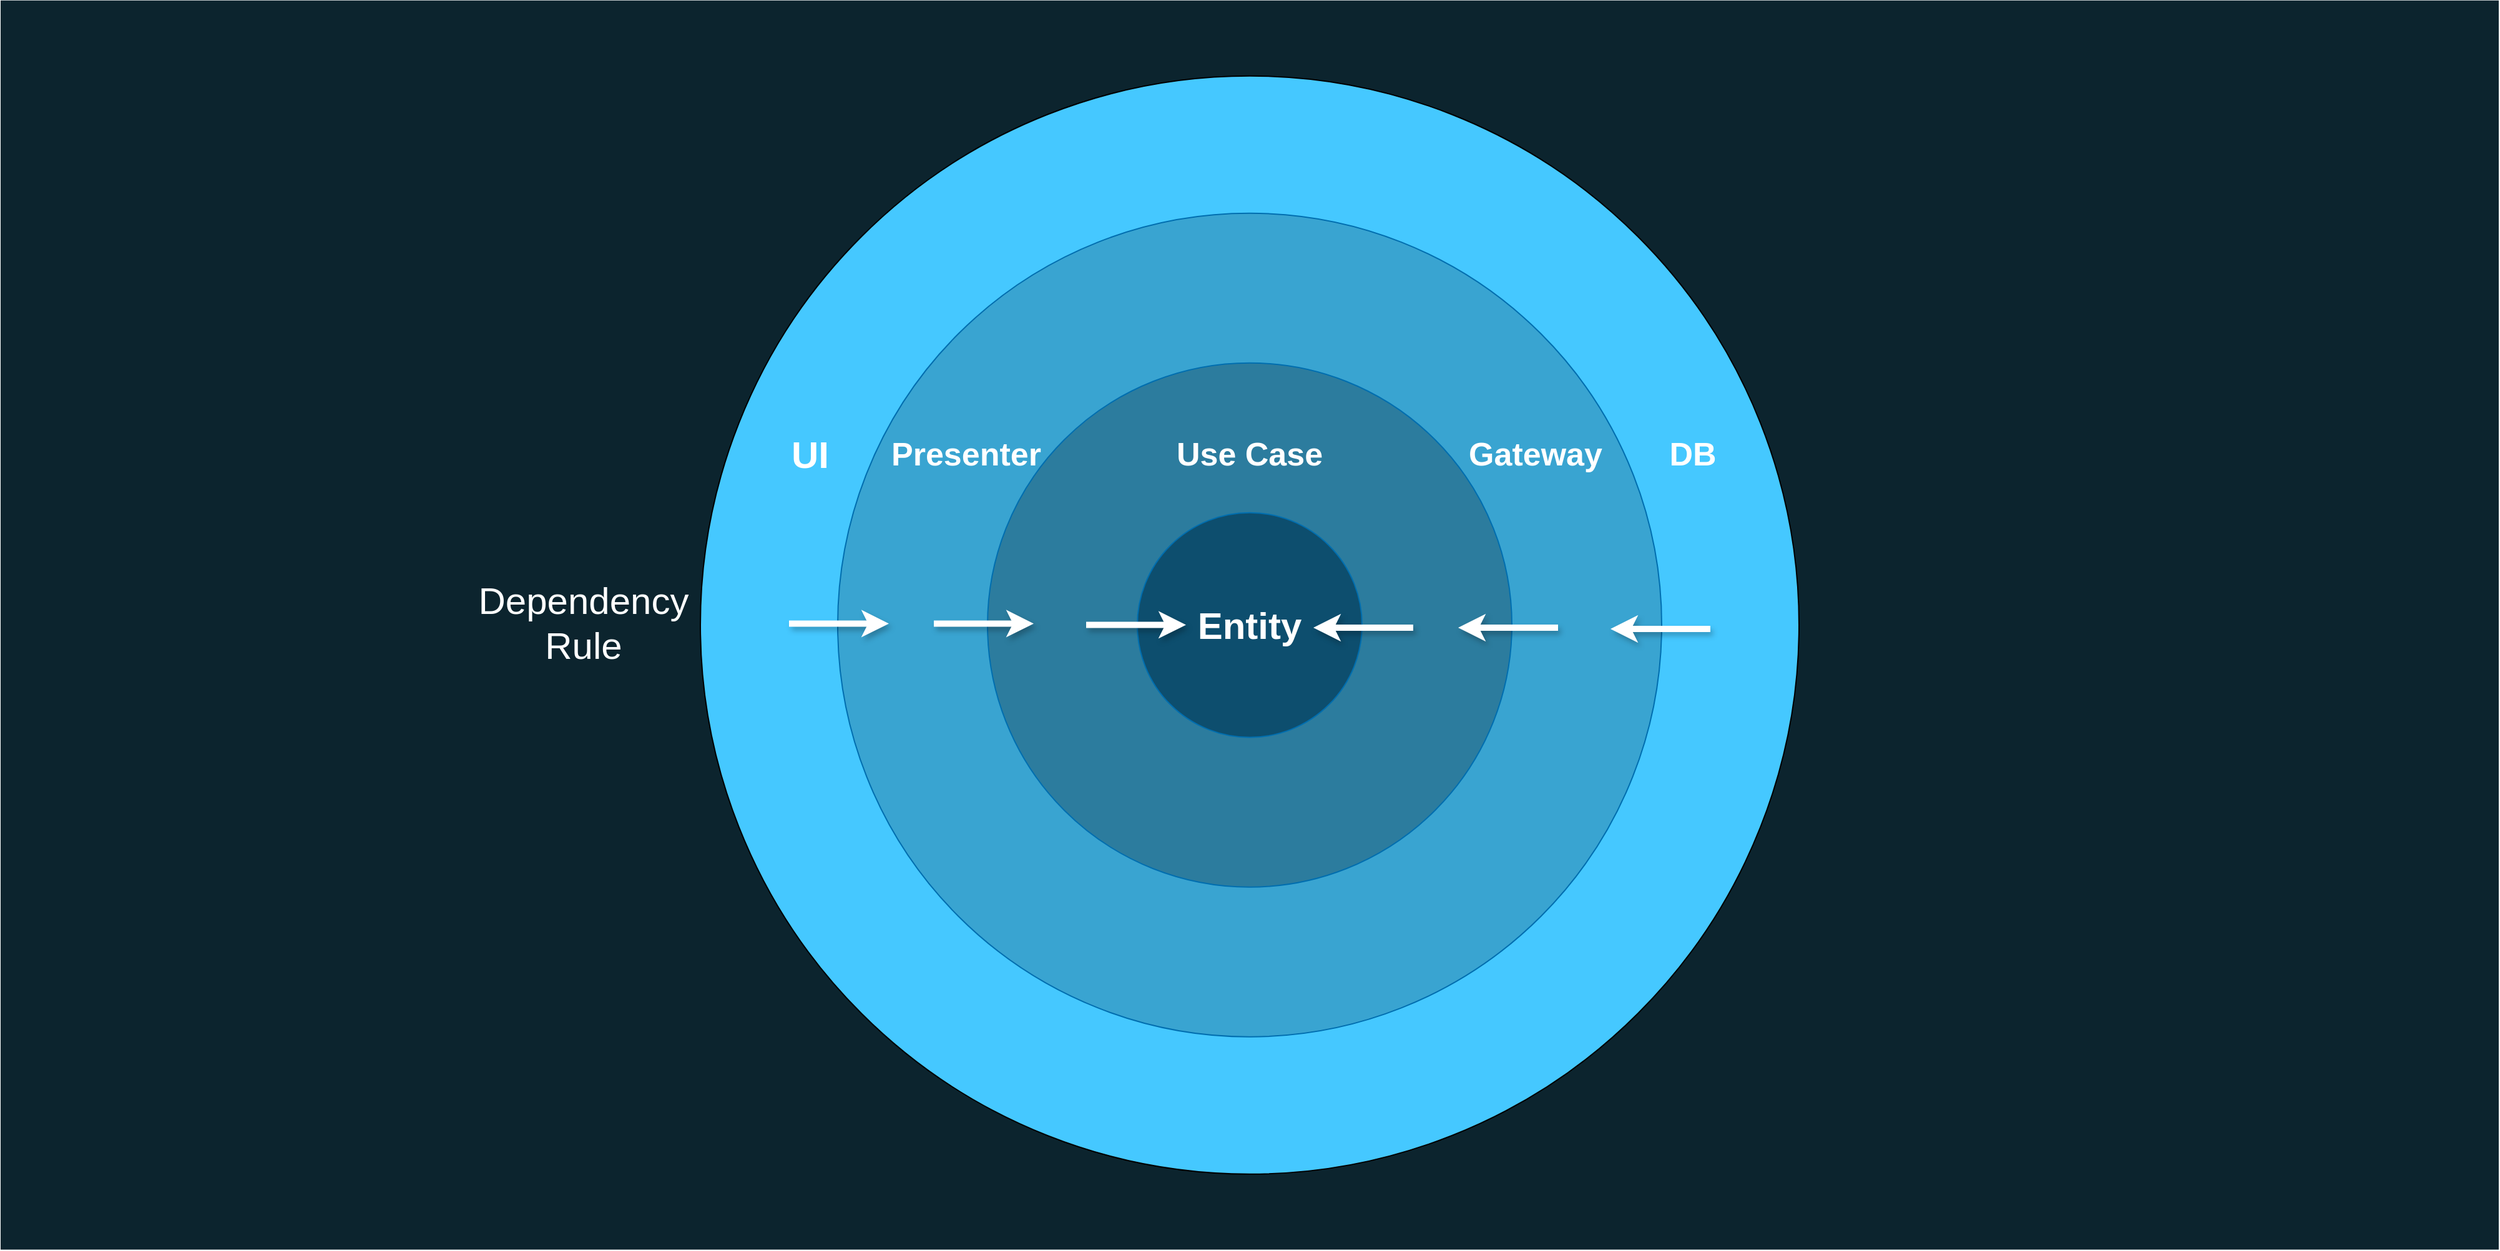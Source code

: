 <mxfile version="13.0.3" type="device"><diagram name="Page-1" id="b5b7bab2-c9e2-2cf4-8b2a-24fd1a2a6d21"><mxGraphModel dx="4504" dy="2265" grid="1" gridSize="10" guides="1" tooltips="1" connect="1" arrows="1" fold="1" page="1" pageScale="1" pageWidth="827" pageHeight="1169" background="#ffffff" math="0" shadow="0"><root><mxCell id="0"/><mxCell id="1" parent="0"/><mxCell id="crDRbli0xWPwZ9U8P9Jx-28" value="" style="rounded=0;whiteSpace=wrap;html=1;fillColor=#0C242E;fontSize=30;fontColor=#FFFFFF;strokeColor=#0C242E;" parent="1" vertex="1"><mxGeometry x="-2440" y="-503.12" width="2000" height="1000" as="geometry"/></mxCell><mxCell id="crDRbli0xWPwZ9U8P9Jx-9" value="" style="ellipse;whiteSpace=wrap;html=1;aspect=fixed;fillColor=#45C8FF;fontSize=30;labelPosition=center;verticalLabelPosition=top;align=center;verticalAlign=bottom;" parent="1" vertex="1"><mxGeometry x="-1880" y="-443.12" width="880" height="880" as="geometry"/></mxCell><mxCell id="crDRbli0xWPwZ9U8P9Jx-5" value="" style="ellipse;whiteSpace=wrap;html=1;aspect=fixed;fillColor=#39A4D1;fontSize=30;labelPosition=center;verticalLabelPosition=top;align=center;verticalAlign=bottom;fontStyle=0;strokeColor=#006EAF;fontColor=#ffffff;" parent="1" vertex="1"><mxGeometry x="-1770" y="-333.12" width="660" height="660" as="geometry"/></mxCell><mxCell id="crDRbli0xWPwZ9U8P9Jx-3" value="" style="ellipse;whiteSpace=wrap;html=1;aspect=fixed;fillColor=#2C7C9E;fontSize=30;labelPosition=center;verticalLabelPosition=top;align=center;verticalAlign=bottom;strokeColor=#006EAF;fontColor=#ffffff;" parent="1" vertex="1"><mxGeometry x="-1650" y="-213.12" width="420" height="420" as="geometry"/></mxCell><mxCell id="crDRbli0xWPwZ9U8P9Jx-2" value="Entity" style="ellipse;whiteSpace=wrap;html=1;aspect=fixed;fillColor=#0D4E6E;fontSize=30;fontStyle=1;strokeColor=#006EAF;fontColor=#ffffff;" parent="1" vertex="1"><mxGeometry x="-1530" y="-93.12" width="180" height="180" as="geometry"/></mxCell><mxCell id="crDRbli0xWPwZ9U8P9Jx-4" value="Use Case" style="text;html=1;strokeColor=none;fillColor=none;align=center;verticalAlign=middle;whiteSpace=wrap;rounded=0;fontSize=26;fontStyle=1;fontColor=#FFFFFF;" parent="1" vertex="1"><mxGeometry x="-1525" y="-175.12" width="170" height="70" as="geometry"/></mxCell><mxCell id="crDRbli0xWPwZ9U8P9Jx-6" value="Presenter" style="text;html=1;strokeColor=none;fillColor=none;align=center;verticalAlign=middle;whiteSpace=wrap;rounded=0;fontSize=26;fontStyle=1;fontColor=#FFFFFF;" parent="1" vertex="1"><mxGeometry x="-1752" y="-180.12" width="170" height="80" as="geometry"/></mxCell><mxCell id="crDRbli0xWPwZ9U8P9Jx-7" value="Gateway" style="text;html=1;strokeColor=none;fillColor=none;align=center;verticalAlign=middle;whiteSpace=wrap;rounded=0;fontSize=26;fontStyle=1;fontColor=#FFFFFF;" parent="1" vertex="1"><mxGeometry x="-1270" y="-180.12" width="118" height="80" as="geometry"/></mxCell><mxCell id="crDRbli0xWPwZ9U8P9Jx-10" value="DB" style="text;html=1;strokeColor=none;fillColor=none;align=center;verticalAlign=middle;whiteSpace=wrap;rounded=0;fontSize=26;fontStyle=1;fontColor=#FFFFFF;" parent="1" vertex="1"><mxGeometry x="-1140" y="-165.12" width="110" height="50" as="geometry"/></mxCell><mxCell id="crDRbli0xWPwZ9U8P9Jx-11" value="UI" style="text;html=1;strokeColor=none;fillColor=none;align=center;verticalAlign=middle;whiteSpace=wrap;rounded=0;fontSize=30;fontStyle=1;fontColor=#FFFFFF;" parent="1" vertex="1"><mxGeometry x="-1832" y="-180.12" width="80" height="80" as="geometry"/></mxCell><mxCell id="crDRbli0xWPwZ9U8P9Jx-15" value="" style="endArrow=classic;html=1;fontSize=30;endFill=1;strokeWidth=5;strokeColor=#FFFFFF;shadow=1;" parent="1" edge="1"><mxGeometry width="50" height="50" relative="1" as="geometry"><mxPoint x="-1309" y="-1.0" as="sourcePoint"/><mxPoint x="-1389" y="-1.0" as="targetPoint"/></mxGeometry></mxCell><mxCell id="crDRbli0xWPwZ9U8P9Jx-18" value="" style="endArrow=classic;html=1;fontSize=30;endFill=1;strokeWidth=5;strokeColor=#FFFFFF;shadow=1;" parent="1" edge="1"><mxGeometry width="50" height="50" relative="1" as="geometry"><mxPoint x="-1193" y="-1.0" as="sourcePoint"/><mxPoint x="-1273" y="-1.0" as="targetPoint"/></mxGeometry></mxCell><mxCell id="crDRbli0xWPwZ9U8P9Jx-19" value="" style="endArrow=classic;html=1;fontSize=30;endFill=1;strokeWidth=5;strokeColor=#FFFFFF;shadow=1;" parent="1" edge="1"><mxGeometry width="50" height="50" relative="1" as="geometry"><mxPoint x="-1071" y="-1.421e-14" as="sourcePoint"/><mxPoint x="-1151" y="-1.421e-14" as="targetPoint"/></mxGeometry></mxCell><mxCell id="crDRbli0xWPwZ9U8P9Jx-22" value="Dependency Rule" style="text;html=1;strokeColor=none;fillColor=none;align=center;verticalAlign=middle;whiteSpace=wrap;rounded=0;fontSize=30;fontStyle=0;fontColor=#FFFFFF;" parent="1" vertex="1"><mxGeometry x="-2059" y="-45.12" width="171" height="80" as="geometry"/></mxCell><mxCell id="-P-nydZIqb_cbQOScCA5-6" value="" style="endArrow=none;html=1;fontSize=30;endFill=0;strokeWidth=5;strokeColor=#FFFFFF;startArrow=classic;startFill=0;shadow=1;" parent="1" edge="1"><mxGeometry width="50" height="50" relative="1" as="geometry"><mxPoint x="-1729" y="-4.29" as="sourcePoint"/><mxPoint x="-1809" y="-4.29" as="targetPoint"/></mxGeometry></mxCell><mxCell id="-P-nydZIqb_cbQOScCA5-7" value="" style="endArrow=none;html=1;fontSize=30;endFill=0;strokeWidth=5;strokeColor=#FFFFFF;startArrow=classic;startFill=0;shadow=1;" parent="1" edge="1"><mxGeometry width="50" height="50" relative="1" as="geometry"><mxPoint x="-1613" y="-4.29" as="sourcePoint"/><mxPoint x="-1693" y="-4.29" as="targetPoint"/></mxGeometry></mxCell><mxCell id="-P-nydZIqb_cbQOScCA5-8" value="" style="endArrow=none;html=1;fontSize=30;endFill=0;strokeWidth=5;strokeColor=#FFFFFF;startArrow=classic;startFill=0;shadow=1;" parent="1" edge="1"><mxGeometry width="50" height="50" relative="1" as="geometry"><mxPoint x="-1491" y="-3.29" as="sourcePoint"/><mxPoint x="-1571" y="-3.29" as="targetPoint"/></mxGeometry></mxCell></root></mxGraphModel></diagram></mxfile>